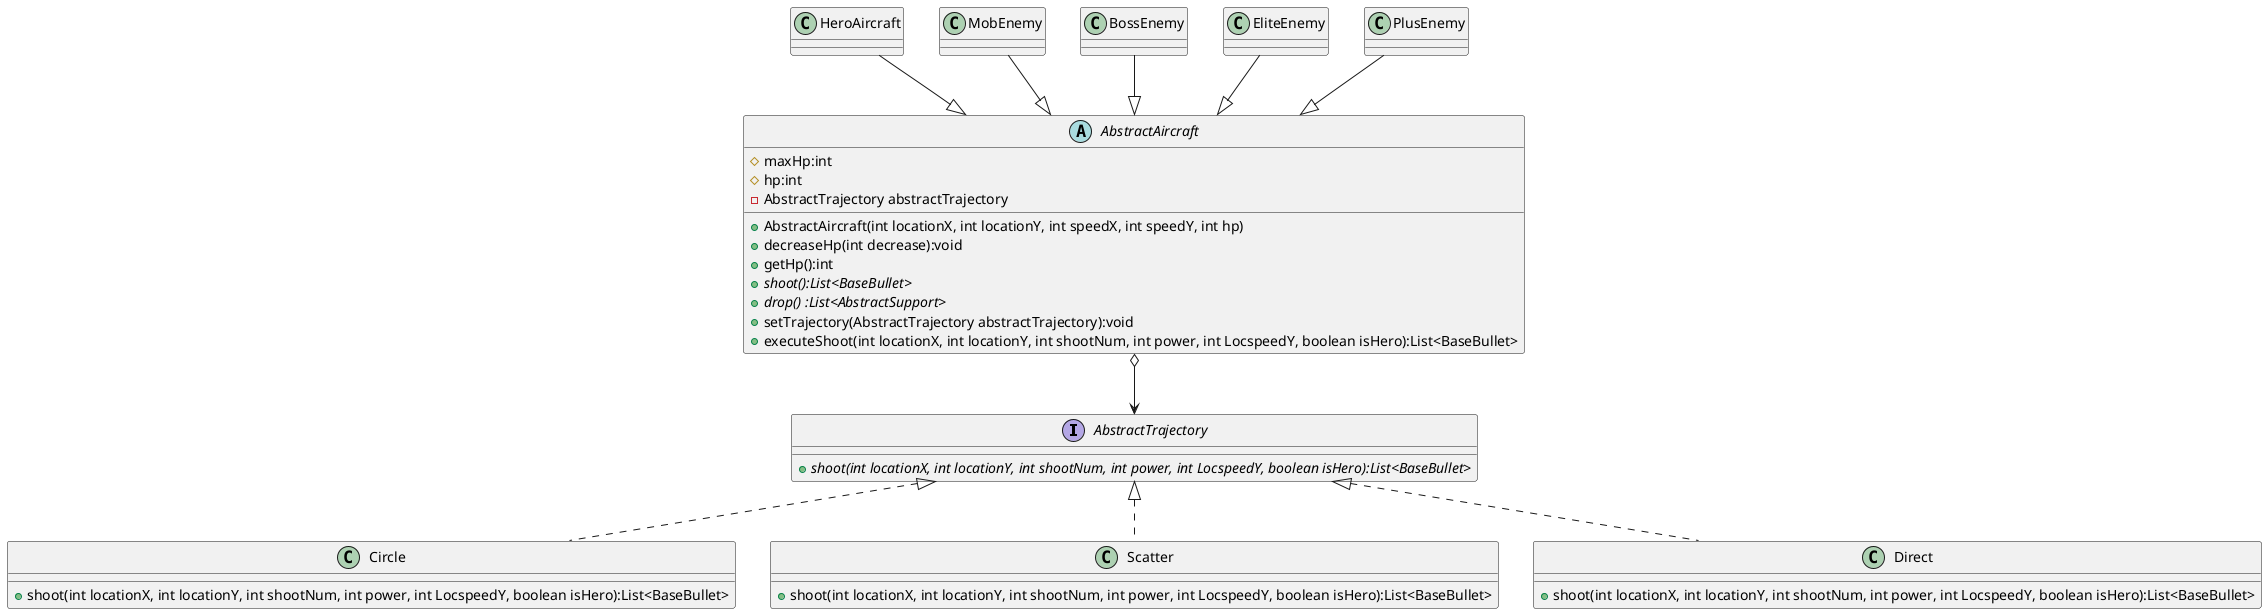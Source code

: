 @startuml
'https://plantuml.com/sequence-diagram

interface AbstractTrajectory
{
    +{abstract}shoot(int locationX, int locationY, int shootNum, int power, int LocspeedY, boolean isHero):List<BaseBullet>
}

class Circle
{
    +shoot(int locationX, int locationY, int shootNum, int power, int LocspeedY, boolean isHero):List<BaseBullet>
}

class Scatter
{
    +shoot(int locationX, int locationY, int shootNum, int power, int LocspeedY, boolean isHero):List<BaseBullet>
}

class Direct
{
    +shoot(int locationX, int locationY, int shootNum, int power, int LocspeedY, boolean isHero):List<BaseBullet>
}
AbstractTrajectory <|.. Circle
AbstractTrajectory <|.. Scatter
AbstractTrajectory <|.. Direct

abstract class AbstractAircraft
{
	# maxHp:int
    # hp:int
    - AbstractTrajectory abstractTrajectory
    + AbstractAircraft(int locationX, int locationY, int speedX, int speedY, int hp)
    + decreaseHp(int decrease):void
    + getHp():int
    + {abstract} shoot():List<BaseBullet>
    + {abstract} drop() :List<AbstractSupport>
    + setTrajectory(AbstractTrajectory abstractTrajectory):void
    + executeShoot(int locationX, int locationY, int shootNum, int power, int LocspeedY, boolean isHero):List<BaseBullet>
}
AbstractAircraft o--> AbstractTrajectory
HeroAircraft --|> AbstractAircraft
MobEnemy --|> AbstractAircraft
BossEnemy --|> AbstractAircraft
EliteEnemy --|> AbstractAircraft
PlusEnemy --|> AbstractAircraft
@enduml